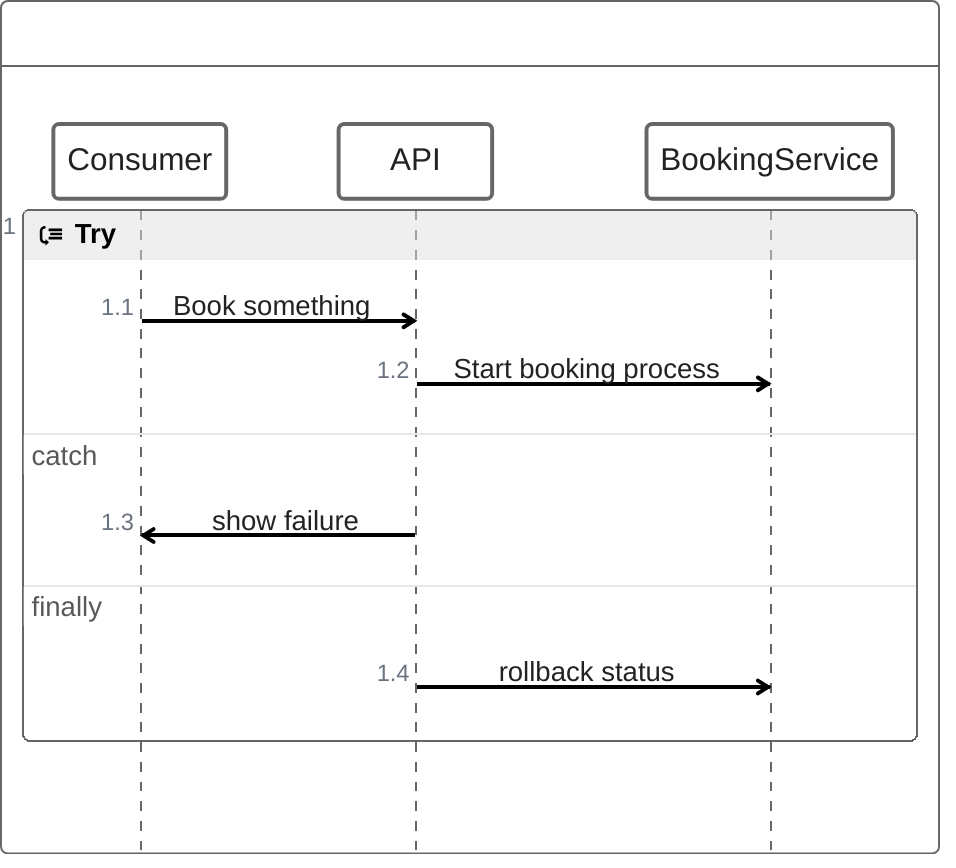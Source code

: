 zenuml
    try {
      Consumer->API: Book something
      API->BookingService: Start booking process
    } catch {
      API->Consumer: show failure
    } finally {
      API->BookingService: rollback status
    }